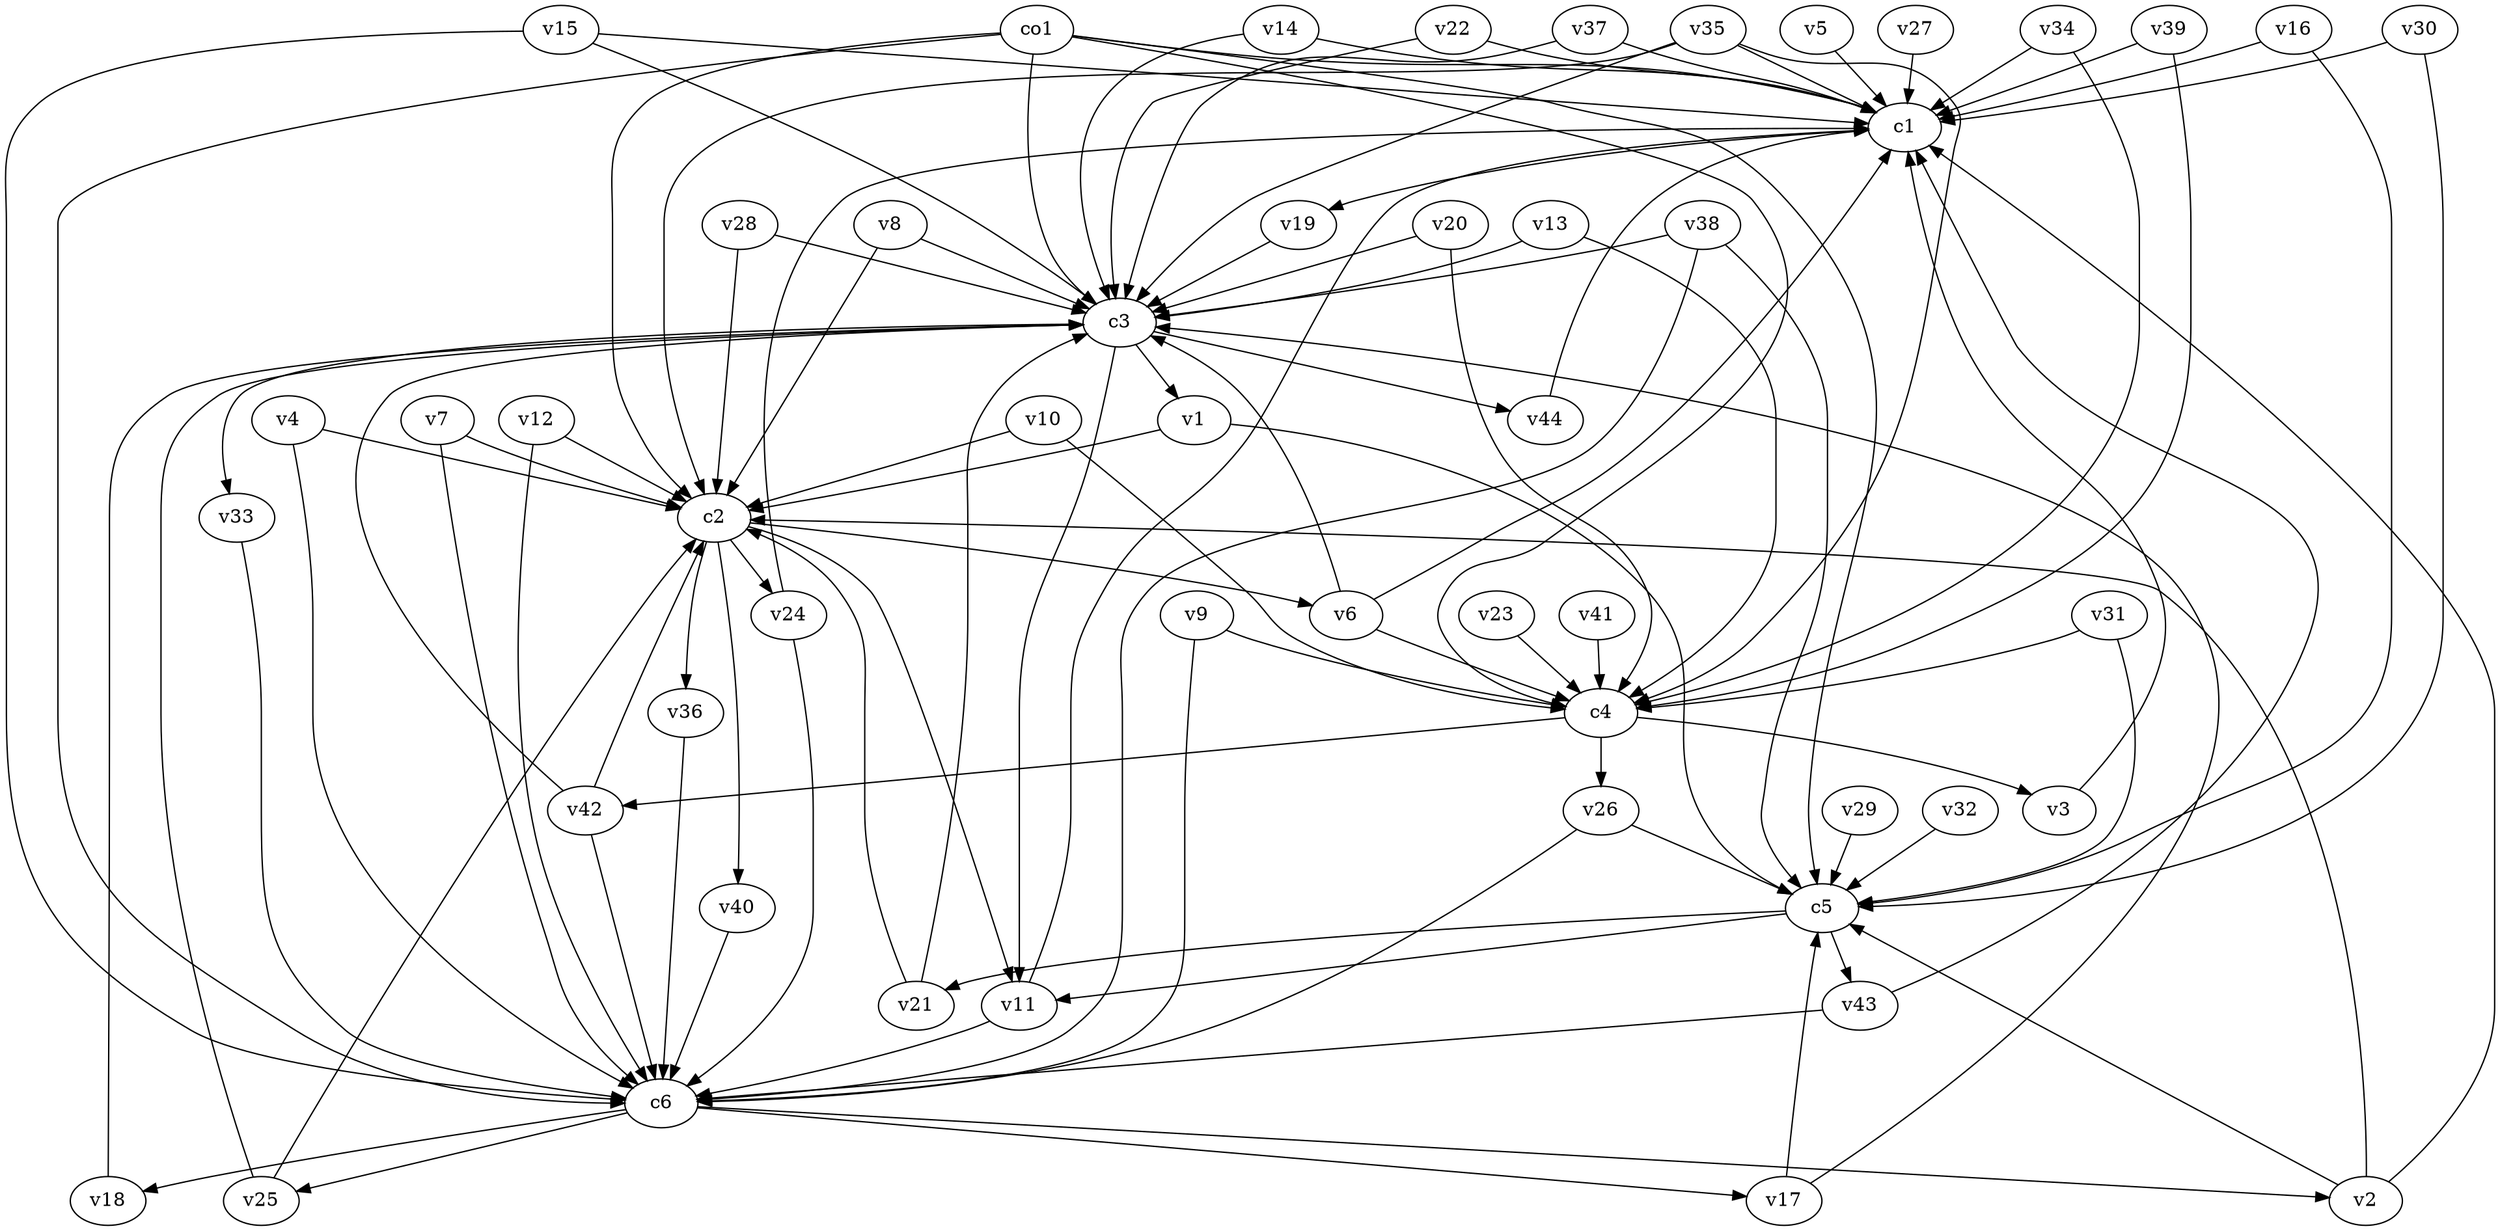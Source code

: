 strict digraph  {
c1;
c2;
c3;
c4;
c5;
c6;
v1;
v2;
v3;
v4;
v5;
v6;
v7;
v8;
v9;
v10;
v11;
v12;
v13;
v14;
v15;
v16;
v17;
v18;
v19;
v20;
v21;
v22;
v23;
v24;
v25;
v26;
v27;
v28;
v29;
v30;
v31;
v32;
v33;
v34;
v35;
v36;
v37;
v38;
v39;
v40;
v41;
v42;
v43;
v44;
co1;
c1 -> v19  [weight=1];
c2 -> v36  [weight=1];
c2 -> v11  [weight=1];
c2 -> v40  [weight=1];
c2 -> v6  [weight=1];
c2 -> v24  [weight=1];
c3 -> v33  [weight=1];
c3 -> v44  [weight=1];
c3 -> v1  [weight=1];
c3 -> v11  [weight=1];
c4 -> v42  [weight=1];
c4 -> v3  [weight=1];
c4 -> v26  [weight=1];
c5 -> v43  [weight=1];
c5 -> v11  [weight=1];
c5 -> v21  [weight=1];
c6 -> v17  [weight=1];
c6 -> v25  [weight=1];
c6 -> v18  [weight=1];
c6 -> v2  [weight=1];
v1 -> c5  [weight=1];
v1 -> c2  [weight=1];
v2 -> c5  [weight=1];
v2 -> c1  [weight=1];
v2 -> c2  [weight=1];
v3 -> c1  [weight=1];
v4 -> c2  [weight=1];
v4 -> c6  [weight=1];
v5 -> c1  [weight=1];
v6 -> c3  [weight=1];
v6 -> c4  [weight=1];
v6 -> c1  [weight=1];
v7 -> c2  [weight=1];
v7 -> c6  [weight=1];
v8 -> c2  [weight=1];
v8 -> c3  [weight=1];
v9 -> c6  [weight=1];
v9 -> c4  [weight=1];
v10 -> c2  [weight=1];
v10 -> c4  [weight=1];
v11 -> c6  [weight=1];
v11 -> c1  [weight=1];
v12 -> c6  [weight=1];
v12 -> c2  [weight=1];
v13 -> c4  [weight=1];
v13 -> c3  [weight=1];
v14 -> c3  [weight=1];
v14 -> c1  [weight=1];
v15 -> c1  [weight=1];
v15 -> c3  [weight=1];
v15 -> c6  [weight=1];
v16 -> c1  [weight=1];
v16 -> c5  [weight=1];
v17 -> c5  [weight=1];
v17 -> c3  [weight=1];
v18 -> c3  [weight=1];
v19 -> c3  [weight=1];
v20 -> c3  [weight=1];
v20 -> c4  [weight=1];
v21 -> c3  [weight=1];
v21 -> c2  [weight=1];
v22 -> c1  [weight=1];
v22 -> c3  [weight=1];
v23 -> c4  [weight=1];
v24 -> c6  [weight=1];
v24 -> c1  [weight=1];
v25 -> c2  [weight=1];
v25 -> c3  [weight=1];
v26 -> c5  [weight=1];
v26 -> c6  [weight=1];
v27 -> c1  [weight=1];
v28 -> c3  [weight=1];
v28 -> c2  [weight=1];
v29 -> c5  [weight=1];
v30 -> c1  [weight=1];
v30 -> c5  [weight=1];
v31 -> c4  [weight=1];
v31 -> c5  [weight=1];
v32 -> c5  [weight=1];
v33 -> c6  [weight=1];
v34 -> c4  [weight=1];
v34 -> c1  [weight=1];
v35 -> c4  [weight=1];
v35 -> c2  [weight=1];
v35 -> c1  [weight=1];
v35 -> c3  [weight=1];
v36 -> c6  [weight=1];
v37 -> c1  [weight=1];
v37 -> c3  [weight=1];
v38 -> c6  [weight=1];
v38 -> c3  [weight=1];
v38 -> c5  [weight=1];
v39 -> c4  [weight=1];
v39 -> c1  [weight=1];
v40 -> c6  [weight=1];
v41 -> c4  [weight=1];
v42 -> c2  [weight=1];
v42 -> c6  [weight=1];
v42 -> c3  [weight=1];
v43 -> c1  [weight=1];
v43 -> c6  [weight=1];
v44 -> c1  [weight=1];
co1 -> c4  [weight=1];
co1 -> c3  [weight=1];
co1 -> c5  [weight=1];
co1 -> c6  [weight=1];
co1 -> c2  [weight=1];
co1 -> c1  [weight=1];
}
